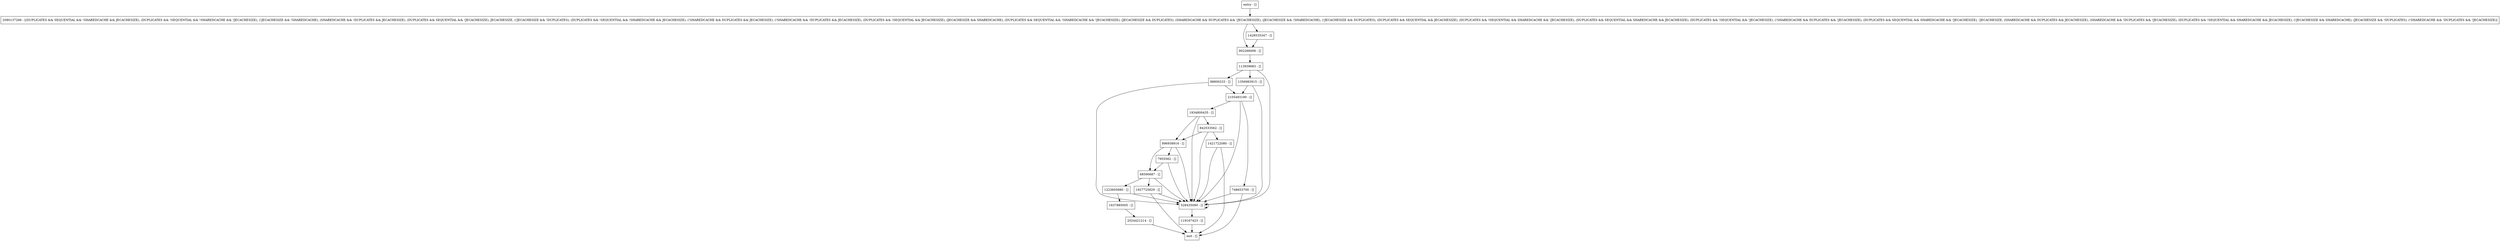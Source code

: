 digraph enqueueWrite1 {
node [shape=record];
1421722080 [label="1421722080 - []"];
1927725829 [label="1927725829 - []"];
1637885005 [label="1637885005 - []"];
748653700 [label="748653700 - []"];
528435090 [label="528435090 - []"];
2080137266 [label="2080137266 - [(DUPLICATES && SEQUENTIAL && !SHAREDCACHE && JECACHESIZE), (DUPLICATES && !SEQUENTIAL && !SHAREDCACHE && !JECACHESIZE), (!JECACHESIZE && !SHAREDCACHE), (SHAREDCACHE && !DUPLICATES && JECACHESIZE), (DUPLICATES && SEQUENTIAL && !JECACHESIZE), JECACHESIZE, (!JECACHESIZE && !DUPLICATES), (DUPLICATES && !SEQUENTIAL && !SHAREDCACHE && JECACHESIZE), (!SHAREDCACHE && DUPLICATES && JECACHESIZE), (!SHAREDCACHE && !DUPLICATES && JECACHESIZE), (DUPLICATES && !SEQUENTIAL && JECACHESIZE), (JECACHESIZE && SHAREDCACHE), (DUPLICATES && SEQUENTIAL && !SHAREDCACHE && !JECACHESIZE), (JECACHESIZE && DUPLICATES), (SHAREDCACHE && DUPLICATES && !JECACHESIZE), (JECACHESIZE && !SHAREDCACHE), (!JECACHESIZE && DUPLICATES), (DUPLICATES && SEQUENTIAL && JECACHESIZE), (DUPLICATES && !SEQUENTIAL && SHAREDCACHE && !JECACHESIZE), (DUPLICATES && SEQUENTIAL && SHAREDCACHE && JECACHESIZE), (DUPLICATES && !SEQUENTIAL && !JECACHESIZE), (!SHAREDCACHE && DUPLICATES && !JECACHESIZE), (DUPLICATES && SEQUENTIAL && SHAREDCACHE && !JECACHESIZE), !JECACHESIZE, (SHAREDCACHE && DUPLICATES && JECACHESIZE), (SHAREDCACHE && !DUPLICATES && !JECACHESIZE), (DUPLICATES && !SEQUENTIAL && SHAREDCACHE && JECACHESIZE), (!JECACHESIZE && SHAREDCACHE), (JECACHESIZE && !DUPLICATES), (!SHAREDCACHE && !DUPLICATES && !JECACHESIZE)]"];
896938916 [label="896938916 - []"];
68590687 [label="68590687 - []"];
1428535347 [label="1428535347 - []"];
902266006 [label="902266006 - []"];
1223605880 [label="1223605880 - []"];
entry [label="entry - []"];
exit [label="exit - []"];
7955562 [label="7955562 - []"];
1934800435 [label="1934800435 - []"];
98800233 [label="98800233 - []"];
2105493190 [label="2105493190 - []"];
842533562 [label="842533562 - []"];
119167423 [label="119167423 - []"];
113939683 [label="113939683 - []"];
1356983915 [label="1356983915 - []"];
2024421214 [label="2024421214 - []"];
entry;
exit;
1421722080 -> exit;
1421722080 -> 528435090;
1927725829 -> exit;
1927725829 -> 528435090;
1637885005 -> 2024421214;
748653700 -> exit;
748653700 -> 528435090;
528435090 -> 119167423;
528435090 -> 528435090;
2080137266 -> 1428535347;
2080137266 -> 902266006;
896938916 -> 7955562;
896938916 -> 528435090;
896938916 -> 68590687;
68590687 -> 1223605880;
68590687 -> 1927725829;
68590687 -> 528435090;
1428535347 -> 902266006;
902266006 -> 113939683;
1223605880 -> 1637885005;
1223605880 -> 528435090;
entry -> 2080137266;
7955562 -> 528435090;
7955562 -> 68590687;
1934800435 -> 842533562;
1934800435 -> 528435090;
1934800435 -> 896938916;
98800233 -> 2105493190;
98800233 -> 528435090;
2105493190 -> 1934800435;
2105493190 -> 748653700;
2105493190 -> 528435090;
842533562 -> 1421722080;
842533562 -> 528435090;
842533562 -> 896938916;
119167423 -> exit;
113939683 -> 98800233;
113939683 -> 528435090;
113939683 -> 1356983915;
1356983915 -> 2105493190;
1356983915 -> 528435090;
2024421214 -> exit;
}

